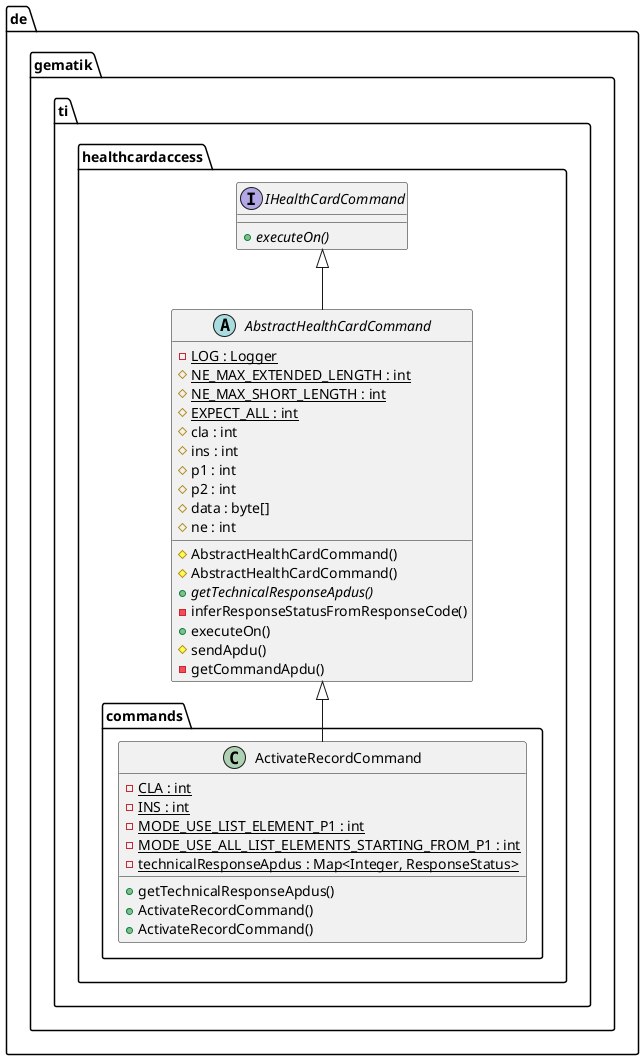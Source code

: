 @startuml

 package de.gematik.ti.healthcardaccess {
    interface IHealthCardCommand {
        {abstract} + executeOn()
    }
  }

 package de.gematik.ti.healthcardaccess {
    abstract class AbstractHealthCardCommand {
        {static} - LOG : Logger
        {static} # NE_MAX_EXTENDED_LENGTH : int
        {static} # NE_MAX_SHORT_LENGTH : int
        {static} # EXPECT_ALL : int
        # cla : int
        # ins : int
        # p1 : int
        # p2 : int
        # data : byte[]
        # ne : int
        # AbstractHealthCardCommand()
        # AbstractHealthCardCommand()
        {abstract} + getTechnicalResponseApdus()
        - inferResponseStatusFromResponseCode()
        + executeOn()
        # sendApdu()
        - getCommandApdu()
    }
  }

 package de.gematik.ti.healthcardaccess {
     package de.gematik.ti.healthcardaccess.commands {
       class ActivateRecordCommand {
           {static} - CLA : int
           {static} - INS : int
           {static} - MODE_USE_LIST_ELEMENT_P1 : int
           {static} - MODE_USE_ALL_LIST_ELEMENTS_STARTING_FROM_P1 : int
           {static} - technicalResponseApdus : Map<Integer, ResponseStatus>
           + getTechnicalResponseApdus()
           + ActivateRecordCommand()
           + ActivateRecordCommand()
       }
     }
   }

  AbstractHealthCardCommand -up-|> IHealthCardCommand
  ActivateRecordCommand -up-|> AbstractHealthCardCommand

@enduml